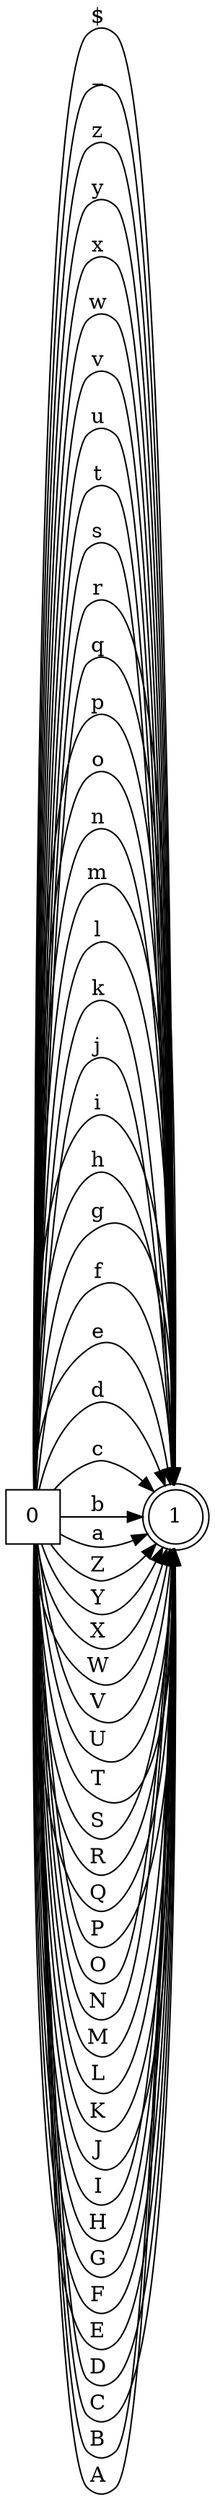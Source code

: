 digraph letter {
rankdir=LR;
0 [ shape=square]
1 [ shape=doublecircle]
0->1[label="$ "]
0->1[label="_ "]
0->1[label="z "]
0->1[label="y "]
0->1[label="x "]
0->1[label="w "]
0->1[label="v "]
0->1[label="u "]
0->1[label="t "]
0->1[label="s "]
0->1[label="r "]
0->1[label="q "]
0->1[label="p "]
0->1[label="o "]
0->1[label="n "]
0->1[label="m "]
0->1[label="l "]
0->1[label="k "]
0->1[label="j "]
0->1[label="i "]
0->1[label="h "]
0->1[label="g "]
0->1[label="f "]
0->1[label="e "]
0->1[label="d "]
0->1[label="c "]
0->1[label="b "]
0->1[label="a "]
0->1[label="Z "]
0->1[label="Y "]
0->1[label="X "]
0->1[label="W "]
0->1[label="V "]
0->1[label="U "]
0->1[label="T "]
0->1[label="S "]
0->1[label="R "]
0->1[label="Q "]
0->1[label="P "]
0->1[label="O "]
0->1[label="N "]
0->1[label="M "]
0->1[label="L "]
0->1[label="K "]
0->1[label="J "]
0->1[label="I "]
0->1[label="H "]
0->1[label="G "]
0->1[label="F "]
0->1[label="E "]
0->1[label="D "]
0->1[label="C "]
0->1[label="B "]
0->1[label="A "]
}
